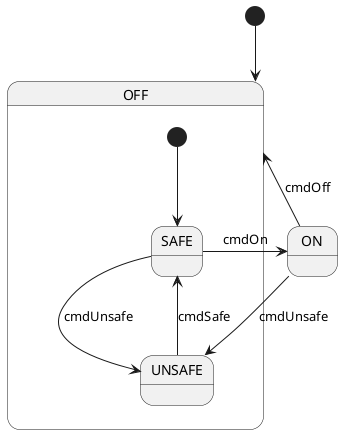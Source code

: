 @startuml

[*] --> OFF

state OFF {
  [*] --> OFF.SAFE
  state "SAFE" as OFF.SAFE
  state "UNSAFE" as OFF.UNSAFE
}
state ON

ON --> OFF : cmdOff
ON --> OFF.UNSAFE : cmdUnsafe
OFF.SAFE --> ON : cmdOn
OFF.SAFE --> OFF.UNSAFE : cmdUnsafe
OFF.UNSAFE --> OFF.SAFE : cmdSafe

@enduml
